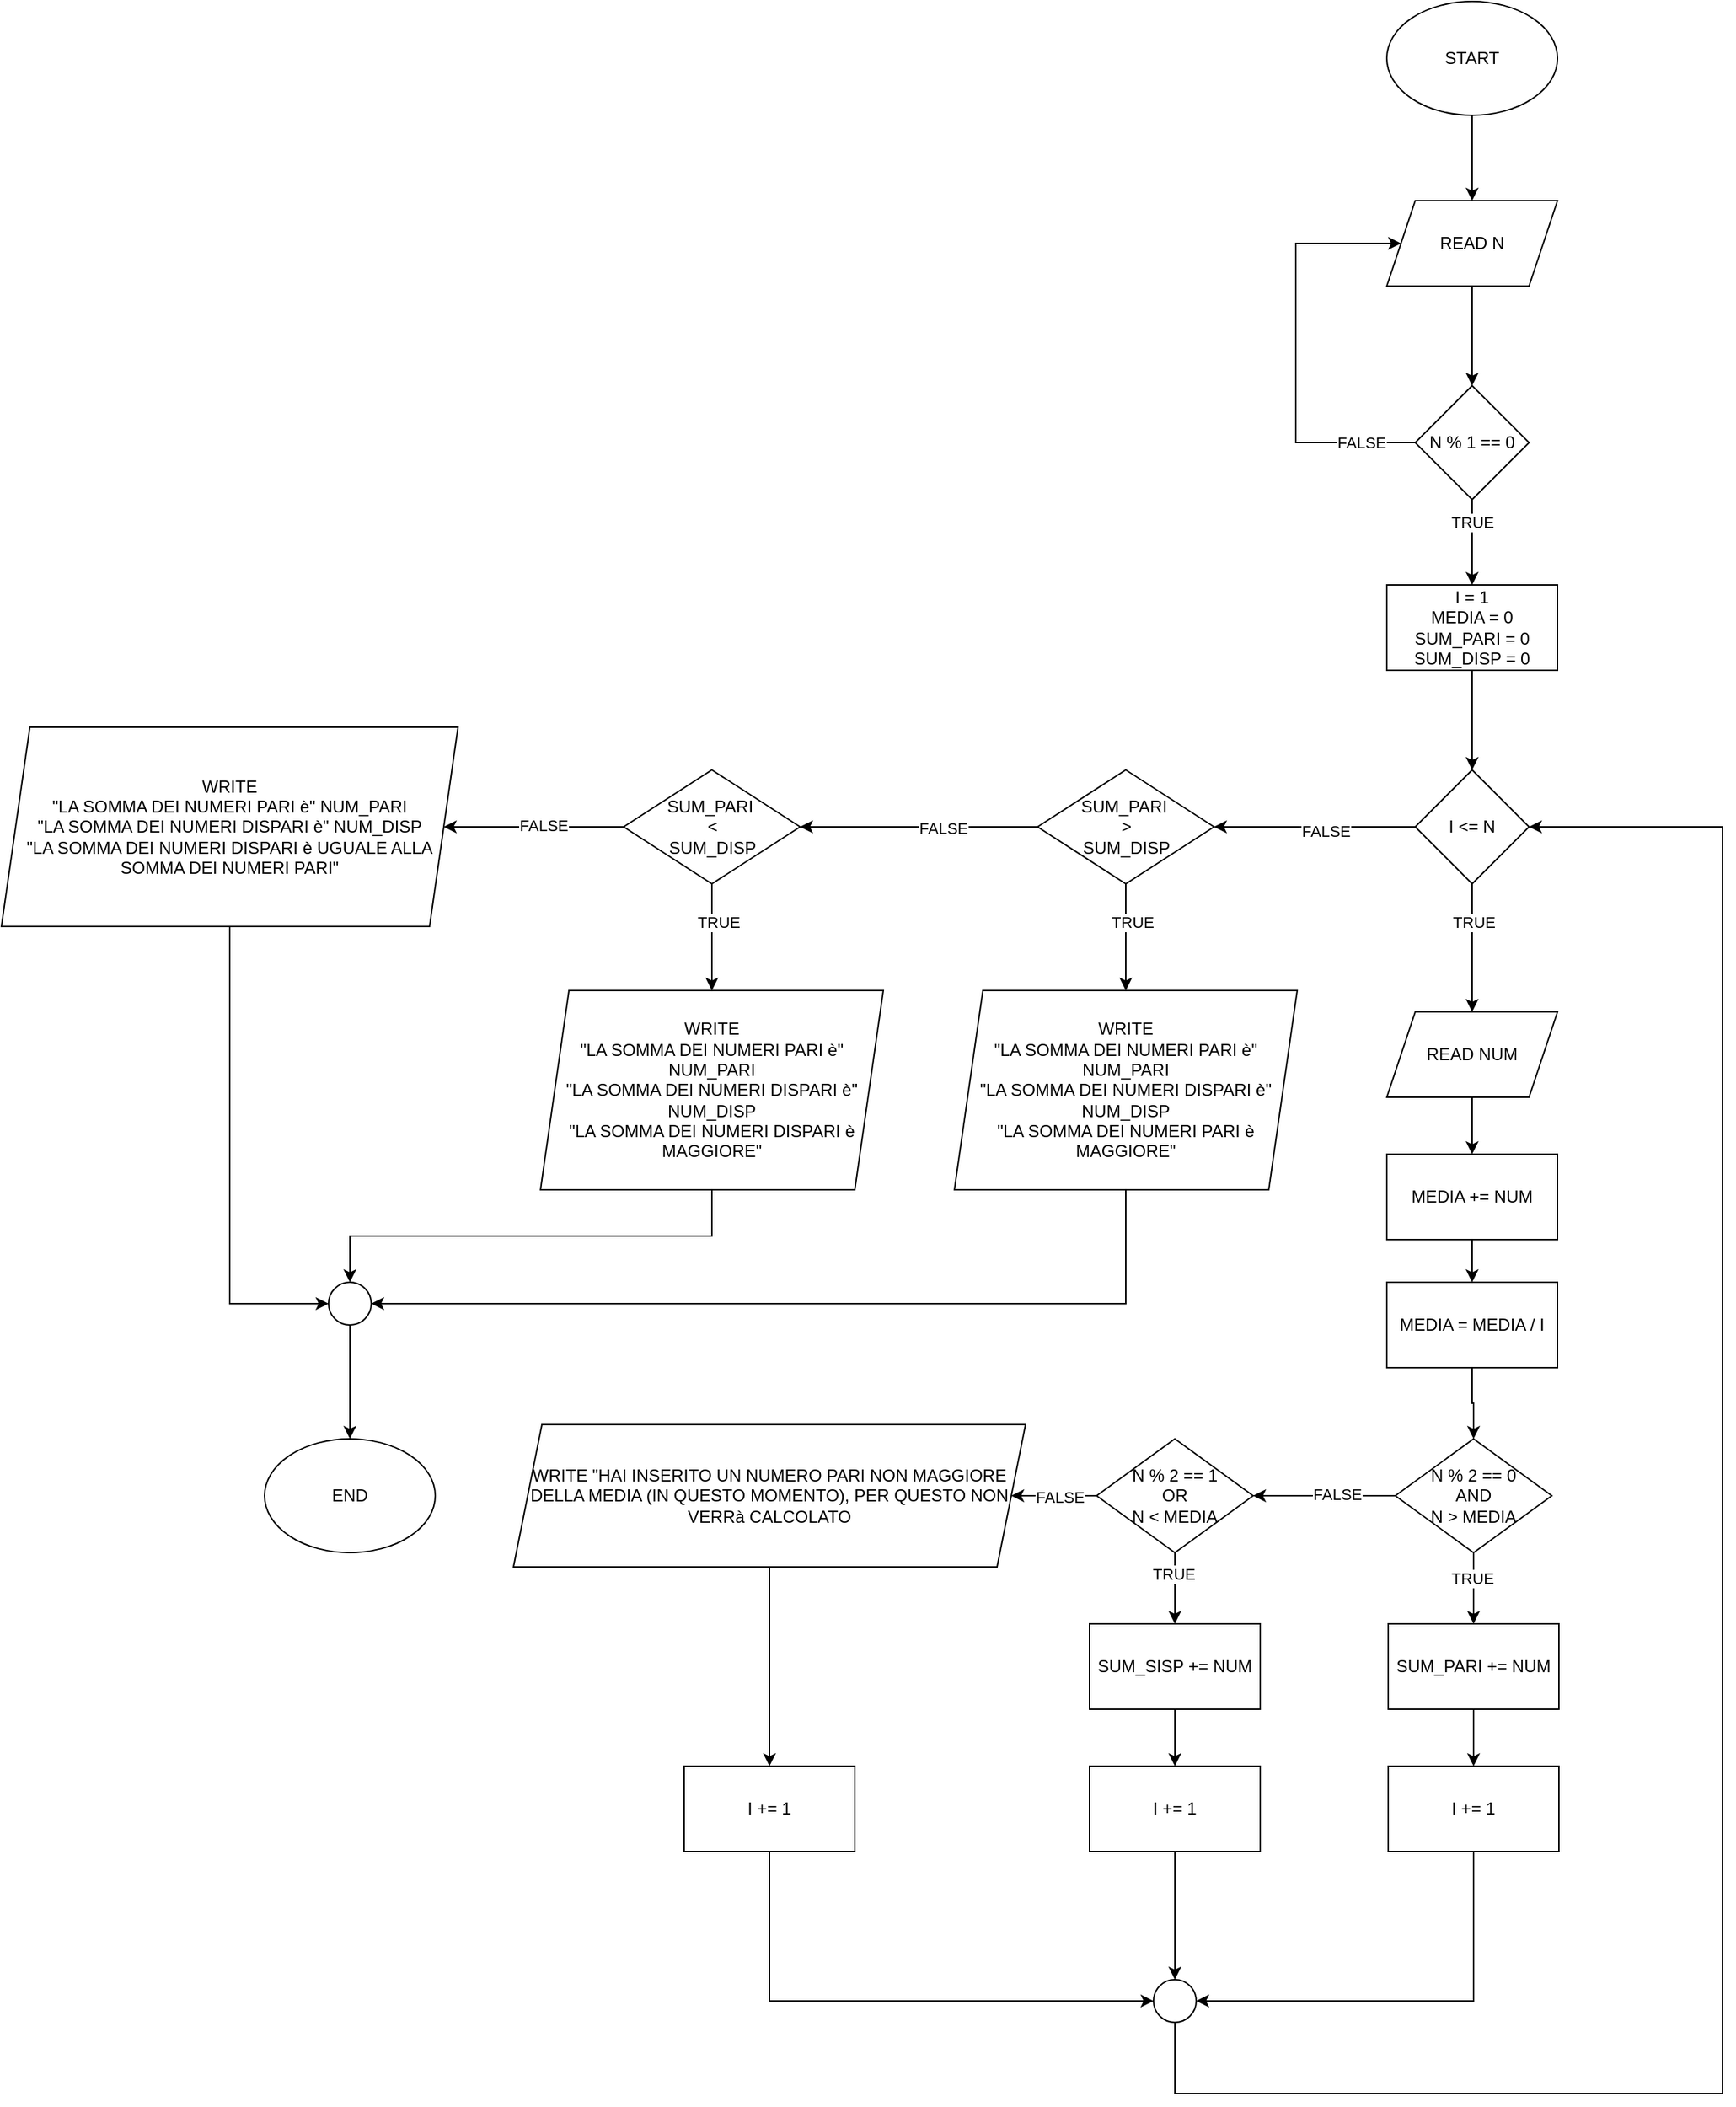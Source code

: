 <mxfile version="26.0.9">
  <diagram name="Pagina-1" id="cwd6Nqn04Vac3Q2ktLRN">
    <mxGraphModel dx="2062" dy="614" grid="1" gridSize="10" guides="1" tooltips="1" connect="1" arrows="1" fold="1" page="1" pageScale="1" pageWidth="827" pageHeight="1169" math="0" shadow="0">
      <root>
        <mxCell id="0" />
        <mxCell id="1" parent="0" />
        <mxCell id="Mt7ypALe2cK8DgjnzIch-3" value="" style="edgeStyle=orthogonalEdgeStyle;rounded=0;orthogonalLoop=1;jettySize=auto;html=1;" edge="1" parent="1" source="Mt7ypALe2cK8DgjnzIch-1" target="Mt7ypALe2cK8DgjnzIch-2">
          <mxGeometry relative="1" as="geometry" />
        </mxCell>
        <mxCell id="Mt7ypALe2cK8DgjnzIch-1" value="START" style="ellipse;whiteSpace=wrap;html=1;" vertex="1" parent="1">
          <mxGeometry x="354" y="20" width="120" height="80" as="geometry" />
        </mxCell>
        <mxCell id="Mt7ypALe2cK8DgjnzIch-65" value="" style="edgeStyle=orthogonalEdgeStyle;rounded=0;orthogonalLoop=1;jettySize=auto;html=1;" edge="1" parent="1" source="Mt7ypALe2cK8DgjnzIch-2" target="Mt7ypALe2cK8DgjnzIch-64">
          <mxGeometry relative="1" as="geometry" />
        </mxCell>
        <mxCell id="Mt7ypALe2cK8DgjnzIch-2" value="READ N" style="shape=parallelogram;perimeter=parallelogramPerimeter;whiteSpace=wrap;html=1;fixedSize=1;" vertex="1" parent="1">
          <mxGeometry x="354" y="160" width="120" height="60" as="geometry" />
        </mxCell>
        <mxCell id="Mt7ypALe2cK8DgjnzIch-7" value="" style="edgeStyle=orthogonalEdgeStyle;rounded=0;orthogonalLoop=1;jettySize=auto;html=1;" edge="1" parent="1" source="Mt7ypALe2cK8DgjnzIch-4" target="Mt7ypALe2cK8DgjnzIch-6">
          <mxGeometry relative="1" as="geometry" />
        </mxCell>
        <mxCell id="Mt7ypALe2cK8DgjnzIch-4" value="I = 1&lt;br&gt;MEDIA = 0&lt;div&gt;SUM_PARI = 0&lt;/div&gt;&lt;div&gt;SUM_DISP = 0&lt;/div&gt;" style="whiteSpace=wrap;html=1;" vertex="1" parent="1">
          <mxGeometry x="354" y="430" width="120" height="60" as="geometry" />
        </mxCell>
        <mxCell id="Mt7ypALe2cK8DgjnzIch-9" value="" style="edgeStyle=orthogonalEdgeStyle;rounded=0;orthogonalLoop=1;jettySize=auto;html=1;" edge="1" parent="1" source="Mt7ypALe2cK8DgjnzIch-6" target="Mt7ypALe2cK8DgjnzIch-8">
          <mxGeometry relative="1" as="geometry" />
        </mxCell>
        <mxCell id="Mt7ypALe2cK8DgjnzIch-10" value="TRUE" style="edgeLabel;html=1;align=center;verticalAlign=middle;resizable=0;points=[];" vertex="1" connectable="0" parent="Mt7ypALe2cK8DgjnzIch-9">
          <mxGeometry x="-0.396" y="1" relative="1" as="geometry">
            <mxPoint as="offset" />
          </mxGeometry>
        </mxCell>
        <mxCell id="Mt7ypALe2cK8DgjnzIch-44" value="" style="edgeStyle=orthogonalEdgeStyle;rounded=0;orthogonalLoop=1;jettySize=auto;html=1;exitX=0;exitY=0.5;exitDx=0;exitDy=0;" edge="1" parent="1" source="Mt7ypALe2cK8DgjnzIch-6" target="Mt7ypALe2cK8DgjnzIch-43">
          <mxGeometry relative="1" as="geometry">
            <mxPoint x="312.5" y="600" as="sourcePoint" />
          </mxGeometry>
        </mxCell>
        <mxCell id="Mt7ypALe2cK8DgjnzIch-45" value="FALSE" style="edgeLabel;html=1;align=center;verticalAlign=middle;resizable=0;points=[];" vertex="1" connectable="0" parent="Mt7ypALe2cK8DgjnzIch-44">
          <mxGeometry x="-0.11" y="3" relative="1" as="geometry">
            <mxPoint as="offset" />
          </mxGeometry>
        </mxCell>
        <mxCell id="Mt7ypALe2cK8DgjnzIch-6" value="I &amp;lt;= N" style="rhombus;whiteSpace=wrap;html=1;" vertex="1" parent="1">
          <mxGeometry x="374" y="560" width="80" height="80" as="geometry" />
        </mxCell>
        <mxCell id="Mt7ypALe2cK8DgjnzIch-20" value="" style="edgeStyle=orthogonalEdgeStyle;rounded=0;orthogonalLoop=1;jettySize=auto;html=1;" edge="1" parent="1" source="Mt7ypALe2cK8DgjnzIch-8" target="Mt7ypALe2cK8DgjnzIch-19">
          <mxGeometry relative="1" as="geometry" />
        </mxCell>
        <mxCell id="Mt7ypALe2cK8DgjnzIch-8" value="READ NUM" style="shape=parallelogram;perimeter=parallelogramPerimeter;whiteSpace=wrap;html=1;fixedSize=1;" vertex="1" parent="1">
          <mxGeometry x="354" y="730" width="120" height="60" as="geometry" />
        </mxCell>
        <mxCell id="Mt7ypALe2cK8DgjnzIch-18" value="" style="edgeStyle=orthogonalEdgeStyle;rounded=0;orthogonalLoop=1;jettySize=auto;html=1;" edge="1" parent="1" source="Mt7ypALe2cK8DgjnzIch-11" target="Mt7ypALe2cK8DgjnzIch-17">
          <mxGeometry relative="1" as="geometry" />
        </mxCell>
        <mxCell id="Mt7ypALe2cK8DgjnzIch-22" value="TRUE" style="edgeLabel;html=1;align=center;verticalAlign=middle;resizable=0;points=[];" vertex="1" connectable="0" parent="Mt7ypALe2cK8DgjnzIch-18">
          <mxGeometry x="-0.28" y="-1" relative="1" as="geometry">
            <mxPoint as="offset" />
          </mxGeometry>
        </mxCell>
        <mxCell id="Mt7ypALe2cK8DgjnzIch-26" value="" style="edgeStyle=orthogonalEdgeStyle;rounded=0;orthogonalLoop=1;jettySize=auto;html=1;" edge="1" parent="1" source="Mt7ypALe2cK8DgjnzIch-11" target="Mt7ypALe2cK8DgjnzIch-25">
          <mxGeometry relative="1" as="geometry" />
        </mxCell>
        <mxCell id="Mt7ypALe2cK8DgjnzIch-27" value="FALSE" style="edgeLabel;html=1;align=center;verticalAlign=middle;resizable=0;points=[];" vertex="1" connectable="0" parent="Mt7ypALe2cK8DgjnzIch-26">
          <mxGeometry x="-0.17" y="-1" relative="1" as="geometry">
            <mxPoint as="offset" />
          </mxGeometry>
        </mxCell>
        <mxCell id="Mt7ypALe2cK8DgjnzIch-11" value="N % 2 == 0&lt;div&gt;AND&lt;/div&gt;&lt;div&gt;N &amp;gt; MEDIA&lt;/div&gt;" style="rhombus;whiteSpace=wrap;html=1;" vertex="1" parent="1">
          <mxGeometry x="360" y="1030" width="110" height="80" as="geometry" />
        </mxCell>
        <mxCell id="Mt7ypALe2cK8DgjnzIch-16" value="" style="edgeStyle=orthogonalEdgeStyle;rounded=0;orthogonalLoop=1;jettySize=auto;html=1;" edge="1" parent="1" source="Mt7ypALe2cK8DgjnzIch-14" target="Mt7ypALe2cK8DgjnzIch-11">
          <mxGeometry relative="1" as="geometry" />
        </mxCell>
        <mxCell id="Mt7ypALe2cK8DgjnzIch-14" value="MEDIA = MEDIA / I" style="whiteSpace=wrap;html=1;" vertex="1" parent="1">
          <mxGeometry x="354" y="920" width="120" height="60" as="geometry" />
        </mxCell>
        <mxCell id="Mt7ypALe2cK8DgjnzIch-24" value="" style="edgeStyle=orthogonalEdgeStyle;rounded=0;orthogonalLoop=1;jettySize=auto;html=1;" edge="1" parent="1" source="Mt7ypALe2cK8DgjnzIch-17" target="Mt7ypALe2cK8DgjnzIch-23">
          <mxGeometry relative="1" as="geometry" />
        </mxCell>
        <mxCell id="Mt7ypALe2cK8DgjnzIch-17" value="SUM_PARI += NUM" style="whiteSpace=wrap;html=1;" vertex="1" parent="1">
          <mxGeometry x="355" y="1160" width="120" height="60" as="geometry" />
        </mxCell>
        <mxCell id="Mt7ypALe2cK8DgjnzIch-21" value="" style="edgeStyle=orthogonalEdgeStyle;rounded=0;orthogonalLoop=1;jettySize=auto;html=1;" edge="1" parent="1" source="Mt7ypALe2cK8DgjnzIch-19" target="Mt7ypALe2cK8DgjnzIch-14">
          <mxGeometry relative="1" as="geometry" />
        </mxCell>
        <mxCell id="Mt7ypALe2cK8DgjnzIch-19" value="MEDIA += NUM" style="whiteSpace=wrap;html=1;" vertex="1" parent="1">
          <mxGeometry x="354" y="830" width="120" height="60" as="geometry" />
        </mxCell>
        <mxCell id="Mt7ypALe2cK8DgjnzIch-41" style="edgeStyle=orthogonalEdgeStyle;rounded=0;orthogonalLoop=1;jettySize=auto;html=1;exitX=0.5;exitY=1;exitDx=0;exitDy=0;entryX=1;entryY=0.5;entryDx=0;entryDy=0;" edge="1" parent="1" source="Mt7ypALe2cK8DgjnzIch-23" target="Mt7ypALe2cK8DgjnzIch-38">
          <mxGeometry relative="1" as="geometry" />
        </mxCell>
        <mxCell id="Mt7ypALe2cK8DgjnzIch-23" value="I += 1" style="whiteSpace=wrap;html=1;" vertex="1" parent="1">
          <mxGeometry x="355" y="1260" width="120" height="60" as="geometry" />
        </mxCell>
        <mxCell id="Mt7ypALe2cK8DgjnzIch-29" value="" style="edgeStyle=orthogonalEdgeStyle;rounded=0;orthogonalLoop=1;jettySize=auto;html=1;" edge="1" parent="1" source="Mt7ypALe2cK8DgjnzIch-25" target="Mt7ypALe2cK8DgjnzIch-28">
          <mxGeometry relative="1" as="geometry" />
        </mxCell>
        <mxCell id="Mt7ypALe2cK8DgjnzIch-34" value="TRUE" style="edgeLabel;html=1;align=center;verticalAlign=middle;resizable=0;points=[];" vertex="1" connectable="0" parent="Mt7ypALe2cK8DgjnzIch-29">
          <mxGeometry x="-0.392" y="-1" relative="1" as="geometry">
            <mxPoint as="offset" />
          </mxGeometry>
        </mxCell>
        <mxCell id="Mt7ypALe2cK8DgjnzIch-33" value="" style="edgeStyle=orthogonalEdgeStyle;rounded=0;orthogonalLoop=1;jettySize=auto;html=1;" edge="1" parent="1" source="Mt7ypALe2cK8DgjnzIch-25" target="Mt7ypALe2cK8DgjnzIch-32">
          <mxGeometry relative="1" as="geometry" />
        </mxCell>
        <mxCell id="Mt7ypALe2cK8DgjnzIch-35" value="FALSE" style="edgeLabel;html=1;align=center;verticalAlign=middle;resizable=0;points=[];" vertex="1" connectable="0" parent="Mt7ypALe2cK8DgjnzIch-33">
          <mxGeometry x="-0.12" y="1" relative="1" as="geometry">
            <mxPoint as="offset" />
          </mxGeometry>
        </mxCell>
        <mxCell id="Mt7ypALe2cK8DgjnzIch-25" value="N % 2 == 1&lt;div&gt;OR&lt;/div&gt;&lt;div&gt;N &amp;lt; MEDIA&lt;/div&gt;" style="rhombus;whiteSpace=wrap;html=1;" vertex="1" parent="1">
          <mxGeometry x="150" y="1030" width="110" height="80" as="geometry" />
        </mxCell>
        <mxCell id="Mt7ypALe2cK8DgjnzIch-31" value="" style="edgeStyle=orthogonalEdgeStyle;rounded=0;orthogonalLoop=1;jettySize=auto;html=1;" edge="1" parent="1" source="Mt7ypALe2cK8DgjnzIch-28" target="Mt7ypALe2cK8DgjnzIch-30">
          <mxGeometry relative="1" as="geometry" />
        </mxCell>
        <mxCell id="Mt7ypALe2cK8DgjnzIch-28" value="SUM_SISP += NUM" style="whiteSpace=wrap;html=1;" vertex="1" parent="1">
          <mxGeometry x="145" y="1160" width="120" height="60" as="geometry" />
        </mxCell>
        <mxCell id="Mt7ypALe2cK8DgjnzIch-40" style="edgeStyle=orthogonalEdgeStyle;rounded=0;orthogonalLoop=1;jettySize=auto;html=1;exitX=0.5;exitY=1;exitDx=0;exitDy=0;entryX=0.5;entryY=0;entryDx=0;entryDy=0;" edge="1" parent="1" source="Mt7ypALe2cK8DgjnzIch-30" target="Mt7ypALe2cK8DgjnzIch-38">
          <mxGeometry relative="1" as="geometry" />
        </mxCell>
        <mxCell id="Mt7ypALe2cK8DgjnzIch-30" value="I += 1" style="whiteSpace=wrap;html=1;" vertex="1" parent="1">
          <mxGeometry x="145" y="1260" width="120" height="60" as="geometry" />
        </mxCell>
        <mxCell id="Mt7ypALe2cK8DgjnzIch-37" value="" style="edgeStyle=orthogonalEdgeStyle;rounded=0;orthogonalLoop=1;jettySize=auto;html=1;" edge="1" parent="1" source="Mt7ypALe2cK8DgjnzIch-32" target="Mt7ypALe2cK8DgjnzIch-36">
          <mxGeometry relative="1" as="geometry" />
        </mxCell>
        <mxCell id="Mt7ypALe2cK8DgjnzIch-32" value="WRITE &quot;HAI INSERITO UN NUMERO PARI NON MAGGIORE DELLA MEDIA (IN QUESTO MOMENTO), PER QUESTO NON VERRà CALCOLATO" style="shape=parallelogram;perimeter=parallelogramPerimeter;whiteSpace=wrap;html=1;fixedSize=1;" vertex="1" parent="1">
          <mxGeometry x="-260" y="1020" width="360" height="100" as="geometry" />
        </mxCell>
        <mxCell id="Mt7ypALe2cK8DgjnzIch-39" style="edgeStyle=orthogonalEdgeStyle;rounded=0;orthogonalLoop=1;jettySize=auto;html=1;exitX=0.5;exitY=1;exitDx=0;exitDy=0;entryX=0;entryY=0.5;entryDx=0;entryDy=0;" edge="1" parent="1" source="Mt7ypALe2cK8DgjnzIch-36" target="Mt7ypALe2cK8DgjnzIch-38">
          <mxGeometry relative="1" as="geometry" />
        </mxCell>
        <mxCell id="Mt7ypALe2cK8DgjnzIch-36" value="I += 1" style="whiteSpace=wrap;html=1;" vertex="1" parent="1">
          <mxGeometry x="-140" y="1260" width="120" height="60" as="geometry" />
        </mxCell>
        <mxCell id="Mt7ypALe2cK8DgjnzIch-42" style="edgeStyle=orthogonalEdgeStyle;rounded=0;orthogonalLoop=1;jettySize=auto;html=1;exitX=0.5;exitY=1;exitDx=0;exitDy=0;entryX=1;entryY=0.5;entryDx=0;entryDy=0;" edge="1" parent="1" source="Mt7ypALe2cK8DgjnzIch-38" target="Mt7ypALe2cK8DgjnzIch-6">
          <mxGeometry relative="1" as="geometry">
            <Array as="points">
              <mxPoint x="205" y="1490" />
              <mxPoint x="590" y="1490" />
              <mxPoint x="590" y="600" />
            </Array>
          </mxGeometry>
        </mxCell>
        <mxCell id="Mt7ypALe2cK8DgjnzIch-38" value="" style="ellipse;whiteSpace=wrap;html=1;aspect=fixed;" vertex="1" parent="1">
          <mxGeometry x="190" y="1410" width="30" height="30" as="geometry" />
        </mxCell>
        <mxCell id="Mt7ypALe2cK8DgjnzIch-47" value="" style="edgeStyle=orthogonalEdgeStyle;rounded=0;orthogonalLoop=1;jettySize=auto;html=1;" edge="1" parent="1" source="Mt7ypALe2cK8DgjnzIch-43" target="Mt7ypALe2cK8DgjnzIch-46">
          <mxGeometry relative="1" as="geometry" />
        </mxCell>
        <mxCell id="Mt7ypALe2cK8DgjnzIch-48" value="TRUE" style="edgeLabel;html=1;align=center;verticalAlign=middle;resizable=0;points=[];" vertex="1" connectable="0" parent="Mt7ypALe2cK8DgjnzIch-47">
          <mxGeometry x="-0.275" y="4" relative="1" as="geometry">
            <mxPoint as="offset" />
          </mxGeometry>
        </mxCell>
        <mxCell id="Mt7ypALe2cK8DgjnzIch-53" style="edgeStyle=orthogonalEdgeStyle;rounded=0;orthogonalLoop=1;jettySize=auto;html=1;exitX=0;exitY=0.5;exitDx=0;exitDy=0;entryX=1;entryY=0.5;entryDx=0;entryDy=0;" edge="1" parent="1" source="Mt7ypALe2cK8DgjnzIch-43" target="Mt7ypALe2cK8DgjnzIch-51">
          <mxGeometry relative="1" as="geometry" />
        </mxCell>
        <mxCell id="Mt7ypALe2cK8DgjnzIch-54" value="FALSE" style="edgeLabel;html=1;align=center;verticalAlign=middle;resizable=0;points=[];" vertex="1" connectable="0" parent="Mt7ypALe2cK8DgjnzIch-53">
          <mxGeometry x="-0.196" y="1" relative="1" as="geometry">
            <mxPoint as="offset" />
          </mxGeometry>
        </mxCell>
        <mxCell id="Mt7ypALe2cK8DgjnzIch-43" value="SUM_PARI&amp;nbsp;&lt;div&gt;&amp;gt;&lt;/div&gt;&lt;div&gt;SUM_DISP&lt;/div&gt;" style="rhombus;whiteSpace=wrap;html=1;" vertex="1" parent="1">
          <mxGeometry x="108.5" y="560" width="124" height="80" as="geometry" />
        </mxCell>
        <mxCell id="Mt7ypALe2cK8DgjnzIch-59" style="edgeStyle=orthogonalEdgeStyle;rounded=0;orthogonalLoop=1;jettySize=auto;html=1;exitX=0.5;exitY=1;exitDx=0;exitDy=0;entryX=1;entryY=0.5;entryDx=0;entryDy=0;" edge="1" parent="1" source="Mt7ypALe2cK8DgjnzIch-46" target="Mt7ypALe2cK8DgjnzIch-58">
          <mxGeometry relative="1" as="geometry" />
        </mxCell>
        <mxCell id="Mt7ypALe2cK8DgjnzIch-46" value="WRITE&lt;div&gt;&quot;LA SOMMA DEI NUMERI PARI è&quot; NUM_PARI&lt;/div&gt;&lt;div&gt;&quot;LA SOMMA DEI NUMERI DISPARI è&quot; NUM_DISP&lt;/div&gt;&lt;div&gt;&quot;LA SOMMA DEI NUMERI PARI è MAGGIORE&quot;&lt;/div&gt;" style="shape=parallelogram;perimeter=parallelogramPerimeter;whiteSpace=wrap;html=1;fixedSize=1;" vertex="1" parent="1">
          <mxGeometry x="50" y="715" width="241" height="140" as="geometry" />
        </mxCell>
        <mxCell id="Mt7ypALe2cK8DgjnzIch-49" value="" style="edgeStyle=orthogonalEdgeStyle;rounded=0;orthogonalLoop=1;jettySize=auto;html=1;" edge="1" parent="1" source="Mt7ypALe2cK8DgjnzIch-51" target="Mt7ypALe2cK8DgjnzIch-52">
          <mxGeometry relative="1" as="geometry" />
        </mxCell>
        <mxCell id="Mt7ypALe2cK8DgjnzIch-50" value="TRUE" style="edgeLabel;html=1;align=center;verticalAlign=middle;resizable=0;points=[];" vertex="1" connectable="0" parent="Mt7ypALe2cK8DgjnzIch-49">
          <mxGeometry x="-0.275" y="4" relative="1" as="geometry">
            <mxPoint as="offset" />
          </mxGeometry>
        </mxCell>
        <mxCell id="Mt7ypALe2cK8DgjnzIch-56" style="edgeStyle=orthogonalEdgeStyle;rounded=0;orthogonalLoop=1;jettySize=auto;html=1;exitX=0;exitY=0.5;exitDx=0;exitDy=0;entryX=1;entryY=0.5;entryDx=0;entryDy=0;" edge="1" parent="1" source="Mt7ypALe2cK8DgjnzIch-51" target="Mt7ypALe2cK8DgjnzIch-55">
          <mxGeometry relative="1" as="geometry" />
        </mxCell>
        <mxCell id="Mt7ypALe2cK8DgjnzIch-57" value="FALSE" style="edgeLabel;html=1;align=center;verticalAlign=middle;resizable=0;points=[];" vertex="1" connectable="0" parent="Mt7ypALe2cK8DgjnzIch-56">
          <mxGeometry x="-0.091" y="-1" relative="1" as="geometry">
            <mxPoint x="1" as="offset" />
          </mxGeometry>
        </mxCell>
        <mxCell id="Mt7ypALe2cK8DgjnzIch-51" value="SUM_PARI&amp;nbsp;&lt;div&gt;&amp;lt;&lt;/div&gt;&lt;div&gt;SUM_DISP&lt;/div&gt;" style="rhombus;whiteSpace=wrap;html=1;" vertex="1" parent="1">
          <mxGeometry x="-182.5" y="560" width="124" height="80" as="geometry" />
        </mxCell>
        <mxCell id="Mt7ypALe2cK8DgjnzIch-60" style="edgeStyle=orthogonalEdgeStyle;rounded=0;orthogonalLoop=1;jettySize=auto;html=1;exitX=0.5;exitY=1;exitDx=0;exitDy=0;entryX=0.5;entryY=0;entryDx=0;entryDy=0;" edge="1" parent="1" source="Mt7ypALe2cK8DgjnzIch-52" target="Mt7ypALe2cK8DgjnzIch-58">
          <mxGeometry relative="1" as="geometry" />
        </mxCell>
        <mxCell id="Mt7ypALe2cK8DgjnzIch-52" value="WRITE&lt;div&gt;&quot;LA SOMMA DEI NUMERI PARI è&quot; NUM_PARI&lt;/div&gt;&lt;div&gt;&quot;LA SOMMA DEI NUMERI DISPARI è&quot; NUM_DISP&lt;/div&gt;&lt;div&gt;&quot;LA SOMMA DEI NUMERI DISPARI è MAGGIORE&quot;&lt;/div&gt;" style="shape=parallelogram;perimeter=parallelogramPerimeter;whiteSpace=wrap;html=1;fixedSize=1;" vertex="1" parent="1">
          <mxGeometry x="-241" y="715" width="241" height="140" as="geometry" />
        </mxCell>
        <mxCell id="Mt7ypALe2cK8DgjnzIch-61" style="edgeStyle=orthogonalEdgeStyle;rounded=0;orthogonalLoop=1;jettySize=auto;html=1;exitX=0.5;exitY=1;exitDx=0;exitDy=0;entryX=0;entryY=0.5;entryDx=0;entryDy=0;" edge="1" parent="1" source="Mt7ypALe2cK8DgjnzIch-55" target="Mt7ypALe2cK8DgjnzIch-58">
          <mxGeometry relative="1" as="geometry" />
        </mxCell>
        <mxCell id="Mt7ypALe2cK8DgjnzIch-55" value="WRITE&lt;div&gt;&quot;LA SOMMA DEI NUMERI PARI è&quot; NUM_PARI&lt;/div&gt;&lt;div&gt;&quot;LA SOMMA DEI NUMERI DISPARI è&quot; NUM_DISP&lt;/div&gt;&lt;div&gt;&quot;LA SOMMA DEI NUMERI DISPARI è UGUALE ALLA SOMMA DEI NUMERI PARI&quot;&lt;/div&gt;" style="shape=parallelogram;perimeter=parallelogramPerimeter;whiteSpace=wrap;html=1;fixedSize=1;" vertex="1" parent="1">
          <mxGeometry x="-620" y="530" width="321" height="140" as="geometry" />
        </mxCell>
        <mxCell id="Mt7ypALe2cK8DgjnzIch-63" style="edgeStyle=orthogonalEdgeStyle;rounded=0;orthogonalLoop=1;jettySize=auto;html=1;exitX=0.5;exitY=1;exitDx=0;exitDy=0;entryX=0.5;entryY=0;entryDx=0;entryDy=0;" edge="1" parent="1" source="Mt7ypALe2cK8DgjnzIch-58" target="Mt7ypALe2cK8DgjnzIch-62">
          <mxGeometry relative="1" as="geometry" />
        </mxCell>
        <mxCell id="Mt7ypALe2cK8DgjnzIch-58" value="" style="ellipse;whiteSpace=wrap;html=1;aspect=fixed;" vertex="1" parent="1">
          <mxGeometry x="-390" y="920" width="30" height="30" as="geometry" />
        </mxCell>
        <mxCell id="Mt7ypALe2cK8DgjnzIch-62" value="END" style="ellipse;whiteSpace=wrap;html=1;" vertex="1" parent="1">
          <mxGeometry x="-435" y="1030" width="120" height="80" as="geometry" />
        </mxCell>
        <mxCell id="Mt7ypALe2cK8DgjnzIch-66" style="edgeStyle=orthogonalEdgeStyle;rounded=0;orthogonalLoop=1;jettySize=auto;html=1;exitX=0;exitY=0.5;exitDx=0;exitDy=0;entryX=0;entryY=0.5;entryDx=0;entryDy=0;" edge="1" parent="1" source="Mt7ypALe2cK8DgjnzIch-64" target="Mt7ypALe2cK8DgjnzIch-2">
          <mxGeometry relative="1" as="geometry">
            <Array as="points">
              <mxPoint x="290" y="330" />
              <mxPoint x="290" y="190" />
            </Array>
          </mxGeometry>
        </mxCell>
        <mxCell id="Mt7ypALe2cK8DgjnzIch-69" value="FALSE" style="edgeLabel;html=1;align=center;verticalAlign=middle;resizable=0;points=[];" vertex="1" connectable="0" parent="Mt7ypALe2cK8DgjnzIch-66">
          <mxGeometry x="-0.746" relative="1" as="geometry">
            <mxPoint as="offset" />
          </mxGeometry>
        </mxCell>
        <mxCell id="Mt7ypALe2cK8DgjnzIch-67" value="" style="edgeStyle=orthogonalEdgeStyle;rounded=0;orthogonalLoop=1;jettySize=auto;html=1;" edge="1" parent="1" source="Mt7ypALe2cK8DgjnzIch-64" target="Mt7ypALe2cK8DgjnzIch-4">
          <mxGeometry relative="1" as="geometry" />
        </mxCell>
        <mxCell id="Mt7ypALe2cK8DgjnzIch-68" value="TRUE" style="edgeLabel;html=1;align=center;verticalAlign=middle;resizable=0;points=[];" vertex="1" connectable="0" parent="Mt7ypALe2cK8DgjnzIch-67">
          <mxGeometry x="-0.467" relative="1" as="geometry">
            <mxPoint as="offset" />
          </mxGeometry>
        </mxCell>
        <mxCell id="Mt7ypALe2cK8DgjnzIch-64" value="N % 1 == 0" style="rhombus;whiteSpace=wrap;html=1;" vertex="1" parent="1">
          <mxGeometry x="374" y="290" width="80" height="80" as="geometry" />
        </mxCell>
      </root>
    </mxGraphModel>
  </diagram>
</mxfile>
